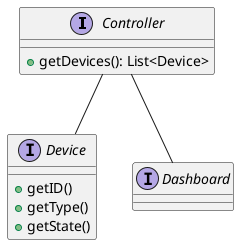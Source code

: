 @startuml

interface Controller {
    + getDevices(): List<Device>
}
interface Device {
    + getID()
    + getType()
    + getState()
}
interface Dashboard {}

Controller -- Device
Controller -- Dashboard

@enduml
